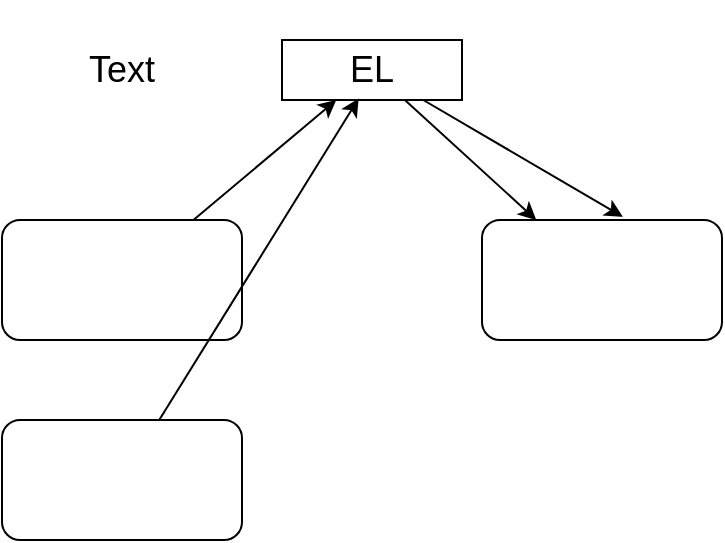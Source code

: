 <mxfile>
    <diagram id="36sMVKb1SttedVSA-ehX" name="Page-1">
        <mxGraphModel dx="337" dy="341" grid="1" gridSize="10" guides="1" tooltips="1" connect="1" arrows="1" fold="1" page="1" pageScale="1" pageWidth="827" pageHeight="1169" math="0" shadow="0">
            <root>
                <mxCell id="0"/>
                <mxCell id="1" parent="0"/>
                <mxCell id="26" style="edgeStyle=none;html=1;fontSize=18;" edge="1" parent="1" source="21" target="24">
                    <mxGeometry relative="1" as="geometry"/>
                </mxCell>
                <mxCell id="28" style="edgeStyle=none;html=1;entryX=0.587;entryY=-0.027;entryDx=0;entryDy=0;entryPerimeter=0;fontSize=18;" edge="1" parent="1" source="21" target="24">
                    <mxGeometry relative="1" as="geometry"/>
                </mxCell>
                <mxCell id="21" value="EL" style="rounded=0;whiteSpace=wrap;html=1;fontSize=18;" vertex="1" parent="1">
                    <mxGeometry x="240" y="210" width="90" height="30" as="geometry"/>
                </mxCell>
                <mxCell id="25" style="edgeStyle=none;html=1;fontSize=18;" edge="1" parent="1" source="22" target="21">
                    <mxGeometry relative="1" as="geometry"/>
                </mxCell>
                <mxCell id="22" value="" style="rounded=1;whiteSpace=wrap;html=1;fontSize=18;fontStyle=1" vertex="1" parent="1">
                    <mxGeometry x="100" y="300" width="120" height="60" as="geometry"/>
                </mxCell>
                <mxCell id="27" style="edgeStyle=none;html=1;entryX=0.426;entryY=0.975;entryDx=0;entryDy=0;entryPerimeter=0;fontSize=18;" edge="1" parent="1" source="23" target="21">
                    <mxGeometry relative="1" as="geometry"/>
                </mxCell>
                <mxCell id="23" value="" style="rounded=1;whiteSpace=wrap;html=1;fontSize=18;fontStyle=1" vertex="1" parent="1">
                    <mxGeometry x="100" y="400" width="120" height="60" as="geometry"/>
                </mxCell>
                <mxCell id="24" value="" style="rounded=1;whiteSpace=wrap;html=1;fontSize=18;fontStyle=1" vertex="1" parent="1">
                    <mxGeometry x="340" y="300" width="120" height="60" as="geometry"/>
                </mxCell>
                <mxCell id="29" value="Text" style="text;html=1;strokeColor=none;fillColor=none;align=center;verticalAlign=middle;whiteSpace=wrap;rounded=0;fontSize=18;" vertex="1" parent="1">
                    <mxGeometry x="130" y="190" width="60" height="70" as="geometry"/>
                </mxCell>
            </root>
        </mxGraphModel>
    </diagram>
</mxfile>